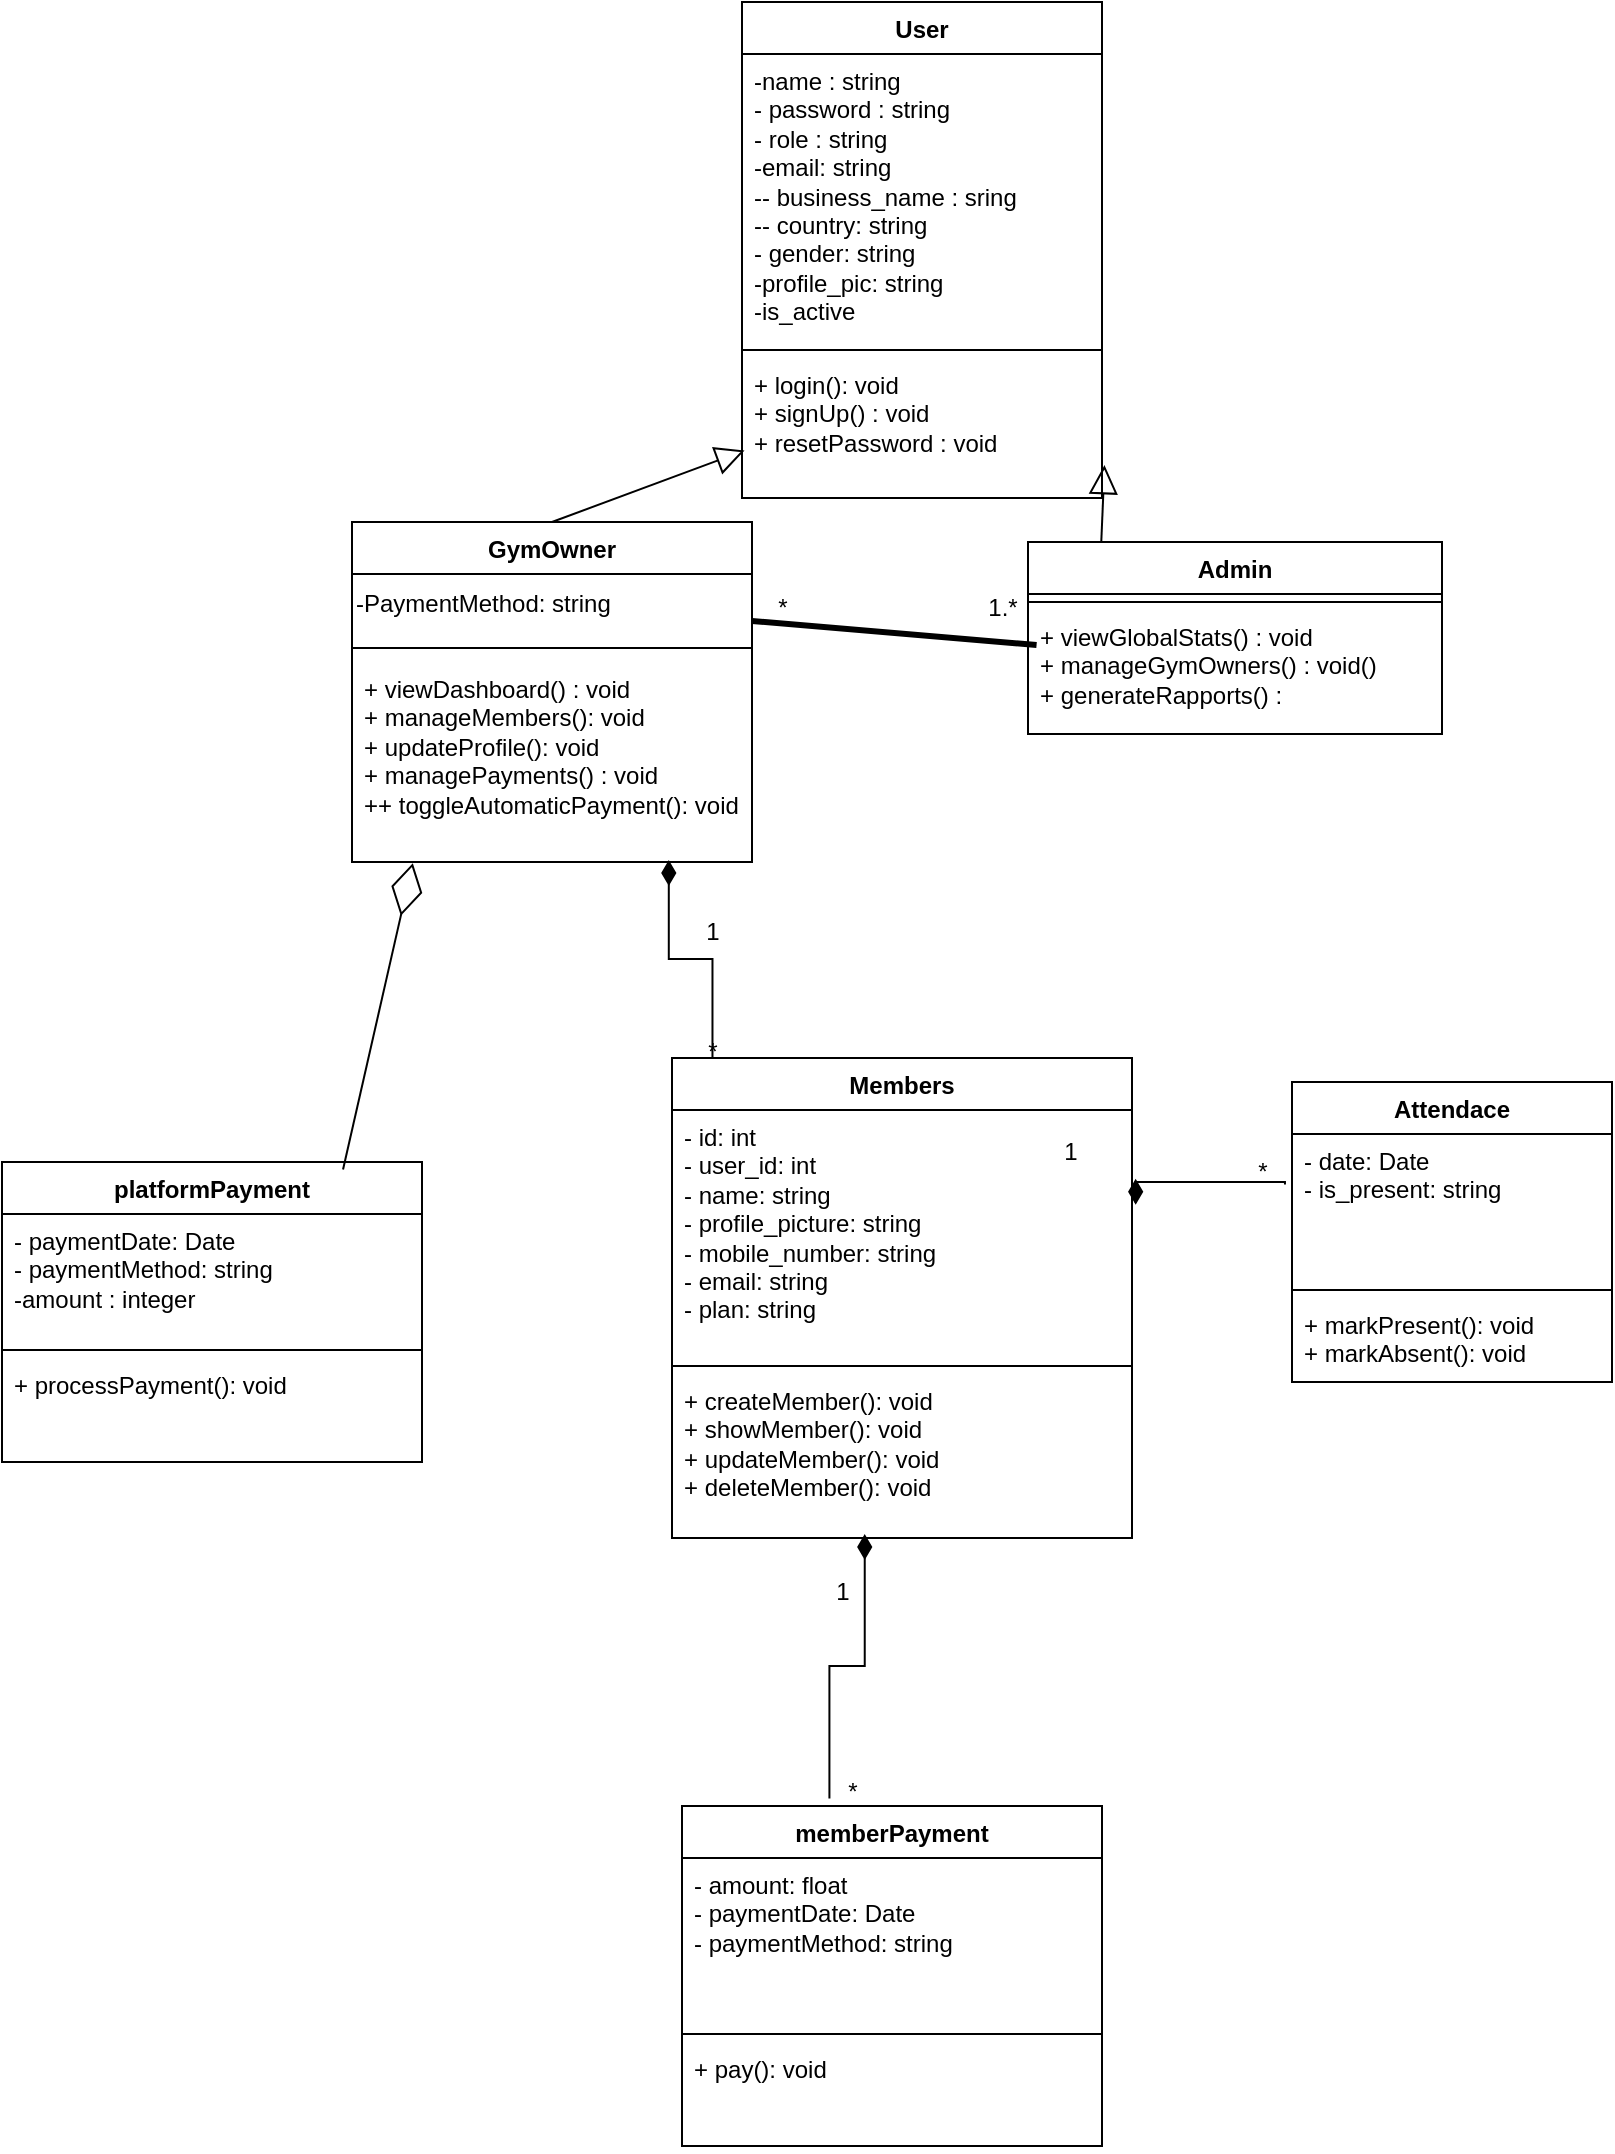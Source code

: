 <mxfile version="26.2.14">
  <diagram name="Page-1" id="CyW6aP-Xm8CD-qENMy1q">
    <mxGraphModel dx="2084" dy="1124" grid="1" gridSize="10" guides="1" tooltips="1" connect="1" arrows="1" fold="1" page="1" pageScale="1" pageWidth="827" pageHeight="1169" math="0" shadow="0">
      <root>
        <mxCell id="0" />
        <mxCell id="1" parent="0" />
        <mxCell id="tbkn11sp3KUf5FUR0pX_-49" value="GymOwner" style="swimlane;fontStyle=1;align=center;verticalAlign=top;childLayout=stackLayout;horizontal=1;startSize=26;horizontalStack=0;resizeParent=1;resizeParentMax=0;resizeLast=0;collapsible=1;marginBottom=0;whiteSpace=wrap;html=1;" parent="1" vertex="1">
          <mxGeometry x="575" y="1180" width="200" height="170" as="geometry" />
        </mxCell>
        <mxCell id="XKAyOo9qrs-3bc6xX288-2" value="&lt;div&gt;-PaymentMethod: string&lt;/div&gt;" style="text;html=1;align=left;verticalAlign=middle;resizable=0;points=[];autosize=1;strokeColor=none;fillColor=none;" parent="tbkn11sp3KUf5FUR0pX_-49" vertex="1">
          <mxGeometry y="26" width="200" height="30" as="geometry" />
        </mxCell>
        <mxCell id="tbkn11sp3KUf5FUR0pX_-50" value="" style="line;strokeWidth=1;fillColor=none;align=left;verticalAlign=middle;spacingTop=-1;spacingLeft=3;spacingRight=3;rotatable=0;labelPosition=right;points=[];portConstraint=eastwest;strokeColor=inherit;" parent="tbkn11sp3KUf5FUR0pX_-49" vertex="1">
          <mxGeometry y="56" width="200" height="14" as="geometry" />
        </mxCell>
        <mxCell id="tbkn11sp3KUf5FUR0pX_-51" value="+ viewDashboard() : void&lt;div&gt;+ manageMembers(): void&lt;/div&gt;&lt;div&gt;+ updateProfile(): void&lt;/div&gt;&lt;div&gt;+ managePayments() : void&lt;/div&gt;&lt;div&gt;+&lt;span style=&quot;background-color: transparent; color: light-dark(rgb(0, 0, 0), rgb(255, 255, 255));&quot;&gt;+ toggleAutomaticPayment(): void&lt;/span&gt;&lt;/div&gt;" style="text;strokeColor=none;fillColor=none;align=left;verticalAlign=top;spacingLeft=4;spacingRight=4;overflow=hidden;rotatable=0;points=[[0,0.5],[1,0.5]];portConstraint=eastwest;whiteSpace=wrap;html=1;" parent="tbkn11sp3KUf5FUR0pX_-49" vertex="1">
          <mxGeometry y="70" width="200" height="100" as="geometry" />
        </mxCell>
        <mxCell id="tbkn11sp3KUf5FUR0pX_-52" value="Admin" style="swimlane;fontStyle=1;align=center;verticalAlign=top;childLayout=stackLayout;horizontal=1;startSize=26;horizontalStack=0;resizeParent=1;resizeParentMax=0;resizeLast=0;collapsible=1;marginBottom=0;whiteSpace=wrap;html=1;" parent="1" vertex="1">
          <mxGeometry x="913" y="1190" width="207" height="96" as="geometry" />
        </mxCell>
        <mxCell id="tbkn11sp3KUf5FUR0pX_-53" value="" style="line;strokeWidth=1;fillColor=none;align=left;verticalAlign=middle;spacingTop=-1;spacingLeft=3;spacingRight=3;rotatable=0;labelPosition=right;points=[];portConstraint=eastwest;strokeColor=inherit;" parent="tbkn11sp3KUf5FUR0pX_-52" vertex="1">
          <mxGeometry y="26" width="207" height="8" as="geometry" />
        </mxCell>
        <mxCell id="tbkn11sp3KUf5FUR0pX_-54" value="+ viewGlobalStats() : void&lt;div&gt;+ manageGymOwners() : void()&lt;/div&gt;&lt;div&gt;+ generateRapports() :&amp;nbsp;&lt;/div&gt;" style="text;strokeColor=none;fillColor=none;align=left;verticalAlign=top;spacingLeft=4;spacingRight=4;overflow=hidden;rotatable=0;points=[[0,0.5],[1,0.5]];portConstraint=eastwest;whiteSpace=wrap;html=1;" parent="tbkn11sp3KUf5FUR0pX_-52" vertex="1">
          <mxGeometry y="34" width="207" height="62" as="geometry" />
        </mxCell>
        <mxCell id="tbkn11sp3KUf5FUR0pX_-55" value="Attendace" style="swimlane;fontStyle=1;align=center;verticalAlign=top;childLayout=stackLayout;horizontal=1;startSize=26;horizontalStack=0;resizeParent=1;resizeParentMax=0;resizeLast=0;collapsible=1;marginBottom=0;whiteSpace=wrap;html=1;" parent="1" vertex="1">
          <mxGeometry x="1045" y="1460" width="160" height="150" as="geometry" />
        </mxCell>
        <mxCell id="tbkn11sp3KUf5FUR0pX_-56" value="&lt;div&gt;&lt;span style=&quot;background-color: transparent; color: light-dark(rgb(0, 0, 0), rgb(255, 255, 255));&quot;&gt;- date: Date&amp;nbsp; &amp;nbsp; &amp;nbsp; &amp;nbsp; &amp;nbsp; &amp;nbsp; &amp;nbsp; &amp;nbsp; &amp;nbsp; &amp;nbsp; &amp;nbsp;&amp;nbsp;&lt;/span&gt;&lt;/div&gt;&lt;div&gt;- is_present: string&lt;/div&gt;" style="text;strokeColor=none;fillColor=none;align=left;verticalAlign=top;spacingLeft=4;spacingRight=4;overflow=hidden;rotatable=0;points=[[0,0.5],[1,0.5]];portConstraint=eastwest;whiteSpace=wrap;html=1;" parent="tbkn11sp3KUf5FUR0pX_-55" vertex="1">
          <mxGeometry y="26" width="160" height="74" as="geometry" />
        </mxCell>
        <mxCell id="tbkn11sp3KUf5FUR0pX_-57" value="" style="line;strokeWidth=1;fillColor=none;align=left;verticalAlign=middle;spacingTop=-1;spacingLeft=3;spacingRight=3;rotatable=0;labelPosition=right;points=[];portConstraint=eastwest;strokeColor=inherit;" parent="tbkn11sp3KUf5FUR0pX_-55" vertex="1">
          <mxGeometry y="100" width="160" height="8" as="geometry" />
        </mxCell>
        <mxCell id="tbkn11sp3KUf5FUR0pX_-58" value="&lt;div&gt;+ markPresent(): void&amp;nbsp; &amp;nbsp; &amp;nbsp; &amp;nbsp; &amp;nbsp;&amp;nbsp;&lt;/div&gt;&lt;div&gt;+ markAbsent(): void&lt;/div&gt;" style="text;strokeColor=none;fillColor=none;align=left;verticalAlign=top;spacingLeft=4;spacingRight=4;overflow=hidden;rotatable=0;points=[[0,0.5],[1,0.5]];portConstraint=eastwest;whiteSpace=wrap;html=1;" parent="tbkn11sp3KUf5FUR0pX_-55" vertex="1">
          <mxGeometry y="108" width="160" height="42" as="geometry" />
        </mxCell>
        <mxCell id="tbkn11sp3KUf5FUR0pX_-59" value="Members&lt;div&gt;&lt;br&gt;&lt;/div&gt;" style="swimlane;fontStyle=1;align=center;verticalAlign=top;childLayout=stackLayout;horizontal=1;startSize=26;horizontalStack=0;resizeParent=1;resizeParentMax=0;resizeLast=0;collapsible=1;marginBottom=0;whiteSpace=wrap;html=1;" parent="1" vertex="1">
          <mxGeometry x="735" y="1448" width="230" height="240" as="geometry" />
        </mxCell>
        <mxCell id="tbkn11sp3KUf5FUR0pX_-60" value="&lt;div&gt;&lt;div&gt;&lt;div&gt;- id: int&lt;/div&gt;&lt;div&gt;- user_id: int&lt;/div&gt;&lt;div&gt;- name: string&lt;/div&gt;&lt;div&gt;- profile_picture: string&lt;/div&gt;&lt;div&gt;- mobile_number: string&lt;/div&gt;&lt;div&gt;- email: string&lt;/div&gt;&lt;div&gt;- plan: string&lt;/div&gt;&lt;/div&gt;&lt;/div&gt;" style="text;strokeColor=none;fillColor=none;align=left;verticalAlign=top;spacingLeft=4;spacingRight=4;overflow=hidden;rotatable=0;points=[[0,0.5],[1,0.5]];portConstraint=eastwest;whiteSpace=wrap;html=1;" parent="tbkn11sp3KUf5FUR0pX_-59" vertex="1">
          <mxGeometry y="26" width="230" height="124" as="geometry" />
        </mxCell>
        <mxCell id="tbkn11sp3KUf5FUR0pX_-61" value="" style="line;strokeWidth=1;fillColor=none;align=left;verticalAlign=middle;spacingTop=-1;spacingLeft=3;spacingRight=3;rotatable=0;labelPosition=right;points=[];portConstraint=eastwest;strokeColor=inherit;" parent="tbkn11sp3KUf5FUR0pX_-59" vertex="1">
          <mxGeometry y="150" width="230" height="8" as="geometry" />
        </mxCell>
        <mxCell id="tbkn11sp3KUf5FUR0pX_-62" value="+ createMember(): void&lt;div&gt;+ showMember(): void&lt;/div&gt;&lt;div&gt;+ updateMember(): void&lt;/div&gt;&lt;div&gt;+ delete&lt;span style=&quot;background-color: transparent; color: light-dark(rgb(0, 0, 0), rgb(255, 255, 255));&quot;&gt;Member(): void&lt;/span&gt;&lt;/div&gt;&lt;div&gt;&lt;br&gt;&lt;/div&gt;" style="text;strokeColor=none;fillColor=none;align=left;verticalAlign=top;spacingLeft=4;spacingRight=4;overflow=hidden;rotatable=0;points=[[0,0.5],[1,0.5]];portConstraint=eastwest;whiteSpace=wrap;html=1;" parent="tbkn11sp3KUf5FUR0pX_-59" vertex="1">
          <mxGeometry y="158" width="230" height="82" as="geometry" />
        </mxCell>
        <mxCell id="tbkn11sp3KUf5FUR0pX_-63" value="User" style="swimlane;fontStyle=1;align=center;verticalAlign=top;childLayout=stackLayout;horizontal=1;startSize=26;horizontalStack=0;resizeParent=1;resizeParentMax=0;resizeLast=0;collapsible=1;marginBottom=0;whiteSpace=wrap;html=1;" parent="1" vertex="1">
          <mxGeometry x="770" y="920" width="180" height="248" as="geometry" />
        </mxCell>
        <mxCell id="tbkn11sp3KUf5FUR0pX_-64" value="&lt;div&gt;-name : string&lt;/div&gt;&lt;div&gt;- password : string&lt;/div&gt;&lt;div&gt;- role : string&lt;/div&gt;&lt;div&gt;-email: string&lt;/div&gt;&lt;div&gt;-&lt;span style=&quot;background-color: transparent; color: light-dark(rgb(0, 0, 0), rgb(255, 255, 255));&quot;&gt;- business_name : sring&lt;/span&gt;&lt;/div&gt;&lt;div&gt;-&lt;span style=&quot;background-color: transparent; color: light-dark(rgb(0, 0, 0), rgb(255, 255, 255));&quot;&gt;- country: string&lt;/span&gt;&lt;/div&gt;&lt;div&gt;&lt;span style=&quot;background-color: transparent; color: light-dark(rgb(0, 0, 0), rgb(255, 255, 255));&quot;&gt;- gender: string&lt;/span&gt;&lt;/div&gt;&lt;div&gt;&lt;span style=&quot;background-color: transparent; color: light-dark(rgb(0, 0, 0), rgb(255, 255, 255));&quot;&gt;-profile_pic: string&lt;/span&gt;&lt;/div&gt;&lt;div&gt;&lt;span style=&quot;background-color: transparent; color: light-dark(rgb(0, 0, 0), rgb(255, 255, 255));&quot;&gt;-is_active&lt;/span&gt;&lt;/div&gt;" style="text;strokeColor=none;fillColor=none;align=left;verticalAlign=top;spacingLeft=4;spacingRight=4;overflow=hidden;rotatable=0;points=[[0,0.5],[1,0.5]];portConstraint=eastwest;whiteSpace=wrap;html=1;" parent="tbkn11sp3KUf5FUR0pX_-63" vertex="1">
          <mxGeometry y="26" width="180" height="144" as="geometry" />
        </mxCell>
        <mxCell id="tbkn11sp3KUf5FUR0pX_-65" value="" style="line;strokeWidth=1;fillColor=none;align=left;verticalAlign=middle;spacingTop=-1;spacingLeft=3;spacingRight=3;rotatable=0;labelPosition=right;points=[];portConstraint=eastwest;strokeColor=inherit;" parent="tbkn11sp3KUf5FUR0pX_-63" vertex="1">
          <mxGeometry y="170" width="180" height="8" as="geometry" />
        </mxCell>
        <mxCell id="tbkn11sp3KUf5FUR0pX_-66" value="+ login(): void&lt;div&gt;+ signUp() : void&lt;/div&gt;&lt;div&gt;+ resetPassword : void&lt;/div&gt;" style="text;strokeColor=none;fillColor=none;align=left;verticalAlign=top;spacingLeft=4;spacingRight=4;overflow=hidden;rotatable=0;points=[[0,0.5],[1,0.5]];portConstraint=eastwest;whiteSpace=wrap;html=1;" parent="tbkn11sp3KUf5FUR0pX_-63" vertex="1">
          <mxGeometry y="178" width="180" height="70" as="geometry" />
        </mxCell>
        <mxCell id="tbkn11sp3KUf5FUR0pX_-67" value="platformPayment" style="swimlane;fontStyle=1;align=center;verticalAlign=top;childLayout=stackLayout;horizontal=1;startSize=26;horizontalStack=0;resizeParent=1;resizeParentMax=0;resizeLast=0;collapsible=1;marginBottom=0;whiteSpace=wrap;html=1;" parent="1" vertex="1">
          <mxGeometry x="400" y="1500" width="210" height="150" as="geometry" />
        </mxCell>
        <mxCell id="tbkn11sp3KUf5FUR0pX_-68" value="&lt;div&gt;&lt;span style=&quot;background-color: transparent; color: light-dark(rgb(0, 0, 0), rgb(255, 255, 255));&quot;&gt;- paymentDate: Date&amp;nbsp; &amp;nbsp; &amp;nbsp; &amp;nbsp; &amp;nbsp; &amp;nbsp; &amp;nbsp; &amp;nbsp;&lt;/span&gt;&lt;/div&gt;&lt;div&gt;- paymentMethod: string&amp;nbsp; &amp;nbsp; &amp;nbsp; &amp;nbsp; &amp;nbsp; &amp;nbsp;&lt;/div&gt;&lt;div&gt;-amount : integer&lt;/div&gt;" style="text;strokeColor=none;fillColor=none;align=left;verticalAlign=top;spacingLeft=4;spacingRight=4;overflow=hidden;rotatable=0;points=[[0,0.5],[1,0.5]];portConstraint=eastwest;whiteSpace=wrap;html=1;" parent="tbkn11sp3KUf5FUR0pX_-67" vertex="1">
          <mxGeometry y="26" width="210" height="64" as="geometry" />
        </mxCell>
        <mxCell id="tbkn11sp3KUf5FUR0pX_-69" value="" style="line;strokeWidth=1;fillColor=none;align=left;verticalAlign=middle;spacingTop=-1;spacingLeft=3;spacingRight=3;rotatable=0;labelPosition=right;points=[];portConstraint=eastwest;strokeColor=inherit;" parent="tbkn11sp3KUf5FUR0pX_-67" vertex="1">
          <mxGeometry y="90" width="210" height="8" as="geometry" />
        </mxCell>
        <mxCell id="tbkn11sp3KUf5FUR0pX_-70" value="&lt;div&gt;+ processPayment(): void&amp;nbsp; &amp;nbsp; &amp;nbsp; &amp;nbsp; &amp;nbsp;&lt;/div&gt;" style="text;strokeColor=none;fillColor=none;align=left;verticalAlign=top;spacingLeft=4;spacingRight=4;overflow=hidden;rotatable=0;points=[[0,0.5],[1,0.5]];portConstraint=eastwest;whiteSpace=wrap;html=1;" parent="tbkn11sp3KUf5FUR0pX_-67" vertex="1">
          <mxGeometry y="98" width="210" height="52" as="geometry" />
        </mxCell>
        <mxCell id="tbkn11sp3KUf5FUR0pX_-75" value="" style="edgeStyle=none;html=1;endSize=12;endArrow=block;endFill=0;rounded=0;exitX=0.5;exitY=0;exitDx=0;exitDy=0;entryX=0.007;entryY=0.661;entryDx=0;entryDy=0;entryPerimeter=0;" parent="1" source="tbkn11sp3KUf5FUR0pX_-49" target="tbkn11sp3KUf5FUR0pX_-66" edge="1">
          <mxGeometry width="160" relative="1" as="geometry">
            <mxPoint x="620" y="1130" as="sourcePoint" />
            <mxPoint x="780" y="1130" as="targetPoint" />
          </mxGeometry>
        </mxCell>
        <mxCell id="tbkn11sp3KUf5FUR0pX_-76" value="" style="edgeStyle=none;html=1;endSize=12;endArrow=block;endFill=0;rounded=0;exitX=0.177;exitY=-0.001;exitDx=0;exitDy=0;entryX=1.007;entryY=0.765;entryDx=0;entryDy=0;entryPerimeter=0;exitPerimeter=0;" parent="1" source="tbkn11sp3KUf5FUR0pX_-52" target="tbkn11sp3KUf5FUR0pX_-66" edge="1">
          <mxGeometry width="160" relative="1" as="geometry">
            <mxPoint x="970" y="1224" as="sourcePoint" />
            <mxPoint x="1041" y="1163" as="targetPoint" />
          </mxGeometry>
        </mxCell>
        <mxCell id="tbkn11sp3KUf5FUR0pX_-77" value="" style="html=1;startArrow=diamondThin;startFill=1;edgeStyle=elbowEdgeStyle;elbow=vertical;startSize=10;endArrow=none;endFill=0;rounded=0;entryX=-0.022;entryY=0.341;entryDx=0;entryDy=0;entryPerimeter=0;exitX=1.008;exitY=0.277;exitDx=0;exitDy=0;exitPerimeter=0;" parent="1" source="tbkn11sp3KUf5FUR0pX_-60" target="tbkn11sp3KUf5FUR0pX_-56" edge="1">
          <mxGeometry width="160" relative="1" as="geometry">
            <mxPoint x="920" y="1510" as="sourcePoint" />
            <mxPoint x="1080" y="1510" as="targetPoint" />
          </mxGeometry>
        </mxCell>
        <mxCell id="tbkn11sp3KUf5FUR0pX_-78" value="memberPayment" style="swimlane;fontStyle=1;align=center;verticalAlign=top;childLayout=stackLayout;horizontal=1;startSize=26;horizontalStack=0;resizeParent=1;resizeParentMax=0;resizeLast=0;collapsible=1;marginBottom=0;whiteSpace=wrap;html=1;" parent="1" vertex="1">
          <mxGeometry x="740" y="1822" width="210" height="170" as="geometry" />
        </mxCell>
        <mxCell id="tbkn11sp3KUf5FUR0pX_-79" value="&lt;div&gt;&lt;span style=&quot;background-color: transparent; color: light-dark(rgb(0, 0, 0), rgb(255, 255, 255));&quot;&gt;- amount: float&amp;nbsp; &amp;nbsp; &amp;nbsp; &amp;nbsp; &amp;nbsp; &amp;nbsp; &amp;nbsp; &amp;nbsp; &amp;nbsp; &amp;nbsp;&lt;/span&gt;&lt;/div&gt;&lt;div&gt;- paymentDate: Date&amp;nbsp; &amp;nbsp; &amp;nbsp; &amp;nbsp; &amp;nbsp; &amp;nbsp; &amp;nbsp; &amp;nbsp;&lt;/div&gt;&lt;div&gt;- paymentMethod: string&amp;nbsp; &amp;nbsp; &amp;nbsp; &amp;nbsp; &amp;nbsp; &amp;nbsp;&lt;span style=&quot;background-color: transparent; color: light-dark(rgb(0, 0, 0), rgb(255, 255, 255));&quot;&gt;&amp;nbsp;&amp;nbsp;&lt;/span&gt;&lt;/div&gt;" style="text;strokeColor=none;fillColor=none;align=left;verticalAlign=top;spacingLeft=4;spacingRight=4;overflow=hidden;rotatable=0;points=[[0,0.5],[1,0.5]];portConstraint=eastwest;whiteSpace=wrap;html=1;" parent="tbkn11sp3KUf5FUR0pX_-78" vertex="1">
          <mxGeometry y="26" width="210" height="84" as="geometry" />
        </mxCell>
        <mxCell id="tbkn11sp3KUf5FUR0pX_-80" value="" style="line;strokeWidth=1;fillColor=none;align=left;verticalAlign=middle;spacingTop=-1;spacingLeft=3;spacingRight=3;rotatable=0;labelPosition=right;points=[];portConstraint=eastwest;strokeColor=inherit;" parent="tbkn11sp3KUf5FUR0pX_-78" vertex="1">
          <mxGeometry y="110" width="210" height="8" as="geometry" />
        </mxCell>
        <mxCell id="tbkn11sp3KUf5FUR0pX_-81" value="&lt;div&gt;&lt;span style=&quot;background-color: transparent; color: light-dark(rgb(0, 0, 0), rgb(255, 255, 255));&quot;&gt;+ pay(): void&lt;/span&gt;&lt;/div&gt;" style="text;strokeColor=none;fillColor=none;align=left;verticalAlign=top;spacingLeft=4;spacingRight=4;overflow=hidden;rotatable=0;points=[[0,0.5],[1,0.5]];portConstraint=eastwest;whiteSpace=wrap;html=1;" parent="tbkn11sp3KUf5FUR0pX_-78" vertex="1">
          <mxGeometry y="118" width="210" height="52" as="geometry" />
        </mxCell>
        <mxCell id="tbkn11sp3KUf5FUR0pX_-82" value="" style="html=1;startArrow=diamondThin;startFill=1;edgeStyle=elbowEdgeStyle;elbow=vertical;startSize=10;endArrow=none;endFill=0;rounded=0;entryX=0.351;entryY=-0.022;entryDx=0;entryDy=0;entryPerimeter=0;exitX=0.419;exitY=0.976;exitDx=0;exitDy=0;exitPerimeter=0;" parent="1" source="tbkn11sp3KUf5FUR0pX_-62" target="tbkn11sp3KUf5FUR0pX_-78" edge="1">
          <mxGeometry width="160" relative="1" as="geometry">
            <mxPoint x="770" y="1700" as="sourcePoint" />
            <mxPoint x="889" y="1701" as="targetPoint" />
          </mxGeometry>
        </mxCell>
        <mxCell id="tbkn11sp3KUf5FUR0pX_-83" value="" style="html=1;startArrow=diamondThin;startFill=1;edgeStyle=elbowEdgeStyle;elbow=vertical;startSize=10;endArrow=none;endFill=0;rounded=0;entryX=0.088;entryY=0;entryDx=0;entryDy=0;entryPerimeter=0;exitX=0.792;exitY=0.99;exitDx=0;exitDy=0;exitPerimeter=0;" parent="1" source="tbkn11sp3KUf5FUR0pX_-51" target="tbkn11sp3KUf5FUR0pX_-59" edge="1">
          <mxGeometry width="160" relative="1" as="geometry">
            <mxPoint x="770" y="1420" as="sourcePoint" />
            <mxPoint x="889" y="1421" as="targetPoint" />
          </mxGeometry>
        </mxCell>
        <mxCell id="tbkn11sp3KUf5FUR0pX_-84" value="" style="endArrow=diamondThin;endFill=0;endSize=24;html=1;rounded=0;entryX=0.152;entryY=1.006;entryDx=0;entryDy=0;exitX=0.812;exitY=0.025;exitDx=0;exitDy=0;exitPerimeter=0;entryPerimeter=0;" parent="1" source="tbkn11sp3KUf5FUR0pX_-67" target="tbkn11sp3KUf5FUR0pX_-51" edge="1">
          <mxGeometry width="160" relative="1" as="geometry">
            <mxPoint x="520" y="1270" as="sourcePoint" />
            <mxPoint x="680" y="1270" as="targetPoint" />
          </mxGeometry>
        </mxCell>
        <mxCell id="tbkn11sp3KUf5FUR0pX_-86" value="*" style="text;html=1;align=center;verticalAlign=middle;resizable=0;points=[];autosize=1;strokeColor=none;fillColor=none;" parent="1" vertex="1">
          <mxGeometry x="740" y="1430" width="30" height="30" as="geometry" />
        </mxCell>
        <mxCell id="tbkn11sp3KUf5FUR0pX_-87" value="1" style="text;html=1;align=center;verticalAlign=middle;resizable=0;points=[];autosize=1;strokeColor=none;fillColor=none;" parent="1" vertex="1">
          <mxGeometry x="740" y="1370" width="30" height="30" as="geometry" />
        </mxCell>
        <mxCell id="tbkn11sp3KUf5FUR0pX_-90" value="1" style="text;html=1;align=center;verticalAlign=middle;resizable=0;points=[];autosize=1;strokeColor=none;fillColor=none;" parent="1" vertex="1">
          <mxGeometry x="919" y="1480" width="30" height="30" as="geometry" />
        </mxCell>
        <mxCell id="tbkn11sp3KUf5FUR0pX_-91" value="*" style="text;html=1;align=center;verticalAlign=middle;resizable=0;points=[];autosize=1;strokeColor=none;fillColor=none;" parent="1" vertex="1">
          <mxGeometry x="1015" y="1490" width="30" height="30" as="geometry" />
        </mxCell>
        <mxCell id="tbkn11sp3KUf5FUR0pX_-92" value="*" style="text;html=1;align=center;verticalAlign=middle;resizable=0;points=[];autosize=1;strokeColor=none;fillColor=none;" parent="1" vertex="1">
          <mxGeometry x="775" y="1208" width="30" height="30" as="geometry" />
        </mxCell>
        <mxCell id="tbkn11sp3KUf5FUR0pX_-93" value="1.*" style="text;html=1;align=center;verticalAlign=middle;resizable=0;points=[];autosize=1;strokeColor=none;fillColor=none;" parent="1" vertex="1">
          <mxGeometry x="880" y="1208" width="40" height="30" as="geometry" />
        </mxCell>
        <mxCell id="tbkn11sp3KUf5FUR0pX_-94" value="1" style="text;html=1;align=center;verticalAlign=middle;resizable=0;points=[];autosize=1;strokeColor=none;fillColor=none;" parent="1" vertex="1">
          <mxGeometry x="805" y="1700" width="30" height="30" as="geometry" />
        </mxCell>
        <mxCell id="tbkn11sp3KUf5FUR0pX_-95" value="*" style="text;html=1;align=center;verticalAlign=middle;resizable=0;points=[];autosize=1;strokeColor=none;fillColor=none;" parent="1" vertex="1">
          <mxGeometry x="810" y="1800" width="30" height="30" as="geometry" />
        </mxCell>
        <mxCell id="tbkn11sp3KUf5FUR0pX_-96" value="" style="endArrow=none;startArrow=none;endFill=0;startFill=0;endSize=8;html=1;verticalAlign=bottom;labelBackgroundColor=none;strokeWidth=3;rounded=0;entryX=0.932;entryY=1.116;entryDx=0;entryDy=0;entryPerimeter=0;" parent="1" source="XKAyOo9qrs-3bc6xX288-2" target="tbkn11sp3KUf5FUR0pX_-93" edge="1">
          <mxGeometry width="160" relative="1" as="geometry">
            <mxPoint x="780" y="1227" as="sourcePoint" />
            <mxPoint x="934" y="1127" as="targetPoint" />
          </mxGeometry>
        </mxCell>
      </root>
    </mxGraphModel>
  </diagram>
</mxfile>

